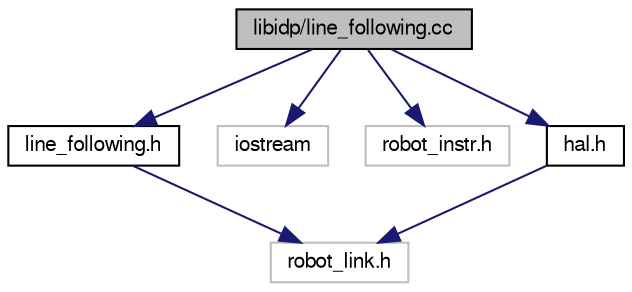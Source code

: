 digraph G
{
  edge [fontname="FreeSans",fontsize="10",labelfontname="FreeSans",labelfontsize="10"];
  node [fontname="FreeSans",fontsize="10",shape=record];
  Node1 [label="libidp/line_following.cc",height=0.2,width=0.4,color="black", fillcolor="grey75", style="filled" fontcolor="black"];
  Node1 -> Node2 [color="midnightblue",fontsize="10",style="solid"];
  Node2 [label="line_following.h",height=0.2,width=0.4,color="black", fillcolor="white", style="filled",URL="$line__following_8h.html"];
  Node2 -> Node3 [color="midnightblue",fontsize="10",style="solid"];
  Node3 [label="robot_link.h",height=0.2,width=0.4,color="grey75", fillcolor="white", style="filled"];
  Node1 -> Node4 [color="midnightblue",fontsize="10",style="solid"];
  Node4 [label="iostream",height=0.2,width=0.4,color="grey75", fillcolor="white", style="filled"];
  Node1 -> Node5 [color="midnightblue",fontsize="10",style="solid"];
  Node5 [label="robot_instr.h",height=0.2,width=0.4,color="grey75", fillcolor="white", style="filled"];
  Node1 -> Node6 [color="midnightblue",fontsize="10",style="solid"];
  Node6 [label="hal.h",height=0.2,width=0.4,color="black", fillcolor="white", style="filled",URL="$hal_8h.html"];
  Node6 -> Node3 [color="midnightblue",fontsize="10",style="solid"];
}

